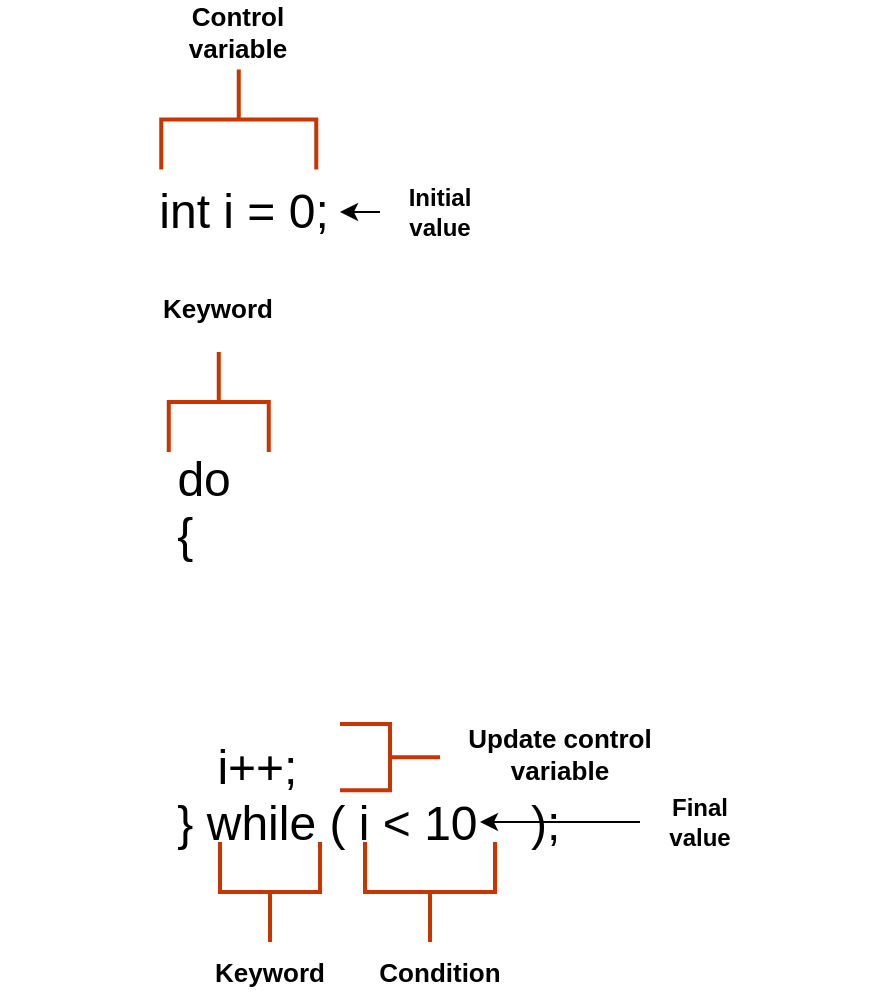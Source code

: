 <mxfile version="24.1.0" type="device">
  <diagram name="Page-1" id="QNVAXEFG_coX6fo7xSKH">
    <mxGraphModel dx="984" dy="667" grid="1" gridSize="10" guides="1" tooltips="1" connect="1" arrows="1" fold="1" page="1" pageScale="1" pageWidth="827" pageHeight="1169" math="0" shadow="0">
      <root>
        <mxCell id="0" />
        <mxCell id="1" parent="0" />
        <mxCell id="DXjjxYE0g-5OhmQiskfD-1" value="&lt;font&gt;&lt;font size=&quot;5&quot;&gt;&lt;span style=&quot;caret-color: rgb(204, 0, 0);&quot;&gt;&amp;nbsp; &amp;nbsp; &amp;nbsp; &amp;nbsp; &amp;nbsp; &amp;nbsp; &amp;nbsp;&lt;/span&gt;&lt;/font&gt;&lt;/font&gt;&lt;div&gt;&lt;font&gt;&lt;font size=&quot;5&quot;&gt;&lt;span style=&quot;caret-color: rgb(204, 0, 0);&quot;&gt;&lt;span style=&quot;white-space: pre;&quot;&gt;&#x9;   &amp;nbsp;&lt;/span&gt;&lt;/span&gt;&lt;/font&gt;&lt;/font&gt;&lt;/div&gt;&lt;div&gt;&lt;font&gt;&lt;font size=&quot;5&quot;&gt;&lt;span style=&quot;caret-color: rgb(204, 0, 0);&quot;&gt;&lt;span style=&quot;white-space: pre;&quot;&gt;&#x9;     &lt;/span&gt;do &amp;nbsp;&lt;/span&gt;&lt;/font&gt;&lt;font size=&quot;5&quot;&gt;&amp;nbsp;&lt;/font&gt;&lt;/font&gt;&lt;div style=&quot;font-size: 24px;&quot;&gt;&lt;font style=&quot;font-size: 24px;&quot;&gt;&amp;nbsp; &amp;nbsp; &amp;nbsp; &amp;nbsp; &amp;nbsp; &amp;nbsp; &amp;nbsp;{&amp;nbsp;&lt;/font&gt;&lt;/div&gt;&lt;div style=&quot;font-size: 24px;&quot;&gt;&lt;font style=&quot;font-size: 24px;&quot;&gt;&lt;br&gt;&lt;/font&gt;&lt;/div&gt;&lt;div style=&quot;font-size: 24px;&quot;&gt;&lt;font style=&quot;font-size: 24px;&quot;&gt;&amp;nbsp;&lt;/font&gt;&lt;div&gt;&lt;div&gt;&lt;font style=&quot;font-size: 24px;&quot;&gt;&amp;nbsp; &amp;nbsp; &amp;nbsp; &amp;nbsp; &amp;nbsp; &amp;nbsp; &amp;nbsp; &amp;nbsp; &amp;nbsp; &amp;nbsp;&lt;/font&gt;&amp;nbsp; &amp;nbsp;&lt;/div&gt;&lt;div&gt;&lt;span style=&quot;white-space: pre;&quot;&gt;&#x9;&lt;/span&gt;&lt;span style=&quot;white-space: pre;&quot;&gt;&#x9;i++;&lt;/span&gt;&lt;br&gt;&lt;/div&gt;&lt;div&gt;&lt;font style=&quot;font-size: 24px;&quot;&gt;&amp;nbsp; &amp;nbsp; &amp;nbsp; &amp;nbsp; &amp;nbsp; &amp;nbsp; &amp;nbsp;}&amp;nbsp;&lt;/font&gt;&lt;span style=&quot;caret-color: rgb(204, 0, 0); font-size: x-large;&quot;&gt;while ( i &amp;lt; 10 &amp;nbsp; &amp;nbsp;);&lt;/span&gt;&lt;/div&gt;&lt;/div&gt;&lt;/div&gt;&lt;/div&gt;" style="text;html=1;align=left;verticalAlign=middle;whiteSpace=wrap;rounded=0;" vertex="1" parent="1">
          <mxGeometry x="70" y="380" width="440" height="211.25" as="geometry" />
        </mxCell>
        <mxCell id="DXjjxYE0g-5OhmQiskfD-4" value="" style="strokeWidth=2;html=1;shape=mxgraph.flowchart.annotation_2;align=left;labelPosition=right;pointerEvents=1;rotation=90;fillColor=#fa6800;fontColor=#CC99FF;strokeColor=#C73500;" vertex="1" parent="1">
          <mxGeometry x="154.38" y="365" width="50" height="50" as="geometry" />
        </mxCell>
        <mxCell id="DXjjxYE0g-5OhmQiskfD-5" value="" style="strokeWidth=2;html=1;shape=mxgraph.flowchart.annotation_2;align=left;labelPosition=right;pointerEvents=1;rotation=-90;fillColor=#fa6800;fontColor=#CC99FF;strokeColor=#C73500;" vertex="1" parent="1">
          <mxGeometry x="260" y="602.5" width="50" height="65" as="geometry" />
        </mxCell>
        <mxCell id="DXjjxYE0g-5OhmQiskfD-15" value="Keyword" style="text;html=1;align=center;verticalAlign=middle;whiteSpace=wrap;rounded=0;fontSize=13;fontStyle=1" vertex="1" parent="1">
          <mxGeometry x="149.38" y="327.82" width="60" height="30" as="geometry" />
        </mxCell>
        <mxCell id="DXjjxYE0g-5OhmQiskfD-16" value="Control variable" style="text;html=1;align=center;verticalAlign=middle;whiteSpace=wrap;rounded=0;fontSize=13;fontStyle=1" vertex="1" parent="1">
          <mxGeometry x="144.38" y="190" width="90" height="30" as="geometry" />
        </mxCell>
        <mxCell id="DXjjxYE0g-5OhmQiskfD-67" value="" style="strokeWidth=2;html=1;shape=mxgraph.flowchart.annotation_2;align=left;labelPosition=right;pointerEvents=1;rotation=90;fillColor=#fa6800;fontColor=#CC99FF;strokeColor=#C73500;" vertex="1" parent="1">
          <mxGeometry x="164.38" y="210" width="50" height="77.5" as="geometry" />
        </mxCell>
        <mxCell id="DXjjxYE0g-5OhmQiskfD-69" value="" style="strokeWidth=2;html=1;shape=mxgraph.flowchart.annotation_2;align=left;labelPosition=right;pointerEvents=1;rotation=-180;fillColor=#fa6800;fontColor=#CC99FF;strokeColor=#C73500;" vertex="1" parent="1">
          <mxGeometry x="240" y="551" width="50" height="33.13" as="geometry" />
        </mxCell>
        <mxCell id="DXjjxYE0g-5OhmQiskfD-70" value="Update control&lt;div&gt;variable&lt;/div&gt;" style="text;html=1;align=center;verticalAlign=middle;whiteSpace=wrap;rounded=0;fontSize=13;fontStyle=1" vertex="1" parent="1">
          <mxGeometry x="290" y="551" width="120" height="30" as="geometry" />
        </mxCell>
        <mxCell id="DXjjxYE0g-5OhmQiskfD-72" value="Initial value" style="text;html=1;align=center;verticalAlign=middle;whiteSpace=wrap;rounded=0;fontStyle=1" vertex="1" parent="1">
          <mxGeometry x="260" y="280" width="60" height="30" as="geometry" />
        </mxCell>
        <mxCell id="DXjjxYE0g-5OhmQiskfD-78" value="&lt;span style=&quot;caret-color: rgb(204, 0, 0); font-size: x-large; text-align: left;&quot;&gt;int i = 0;&lt;/span&gt;" style="text;html=1;align=center;verticalAlign=middle;whiteSpace=wrap;rounded=0;" vertex="1" parent="1">
          <mxGeometry x="144.38" y="280" width="95.62" height="30" as="geometry" />
        </mxCell>
        <mxCell id="DXjjxYE0g-5OhmQiskfD-80" value="" style="endArrow=classic;html=1;rounded=0;exitX=0;exitY=0.5;exitDx=0;exitDy=0;entryX=1;entryY=0.5;entryDx=0;entryDy=0;" edge="1" parent="1" source="DXjjxYE0g-5OhmQiskfD-72" target="DXjjxYE0g-5OhmQiskfD-78">
          <mxGeometry width="50" height="50" relative="1" as="geometry">
            <mxPoint x="460" y="390" as="sourcePoint" />
            <mxPoint x="510" y="340" as="targetPoint" />
          </mxGeometry>
        </mxCell>
        <mxCell id="DXjjxYE0g-5OhmQiskfD-81" value="" style="endArrow=classic;html=1;rounded=0;exitX=0;exitY=0.5;exitDx=0;exitDy=0;" edge="1" parent="1" source="DXjjxYE0g-5OhmQiskfD-84">
          <mxGeometry width="50" height="50" relative="1" as="geometry">
            <mxPoint x="300" y="660" as="sourcePoint" />
            <mxPoint x="310" y="600" as="targetPoint" />
          </mxGeometry>
        </mxCell>
        <mxCell id="DXjjxYE0g-5OhmQiskfD-82" value="" style="strokeWidth=2;html=1;shape=mxgraph.flowchart.annotation_2;align=left;labelPosition=right;pointerEvents=1;rotation=-90;fillColor=#fa6800;fontColor=#CC99FF;strokeColor=#C73500;" vertex="1" parent="1">
          <mxGeometry x="180" y="610" width="50" height="50" as="geometry" />
        </mxCell>
        <mxCell id="DXjjxYE0g-5OhmQiskfD-83" value="Keyword" style="text;html=1;align=center;verticalAlign=middle;whiteSpace=wrap;rounded=0;fontSize=13;fontStyle=1" vertex="1" parent="1">
          <mxGeometry x="175" y="660" width="60" height="30" as="geometry" />
        </mxCell>
        <mxCell id="DXjjxYE0g-5OhmQiskfD-84" value="Final value" style="text;html=1;align=center;verticalAlign=middle;whiteSpace=wrap;rounded=0;fontStyle=1" vertex="1" parent="1">
          <mxGeometry x="390" y="585" width="60" height="30" as="geometry" />
        </mxCell>
        <mxCell id="DXjjxYE0g-5OhmQiskfD-85" value="Condition" style="text;html=1;align=center;verticalAlign=middle;whiteSpace=wrap;rounded=0;fontSize=13;fontStyle=1" vertex="1" parent="1">
          <mxGeometry x="245" y="660" width="90" height="30" as="geometry" />
        </mxCell>
      </root>
    </mxGraphModel>
  </diagram>
</mxfile>
